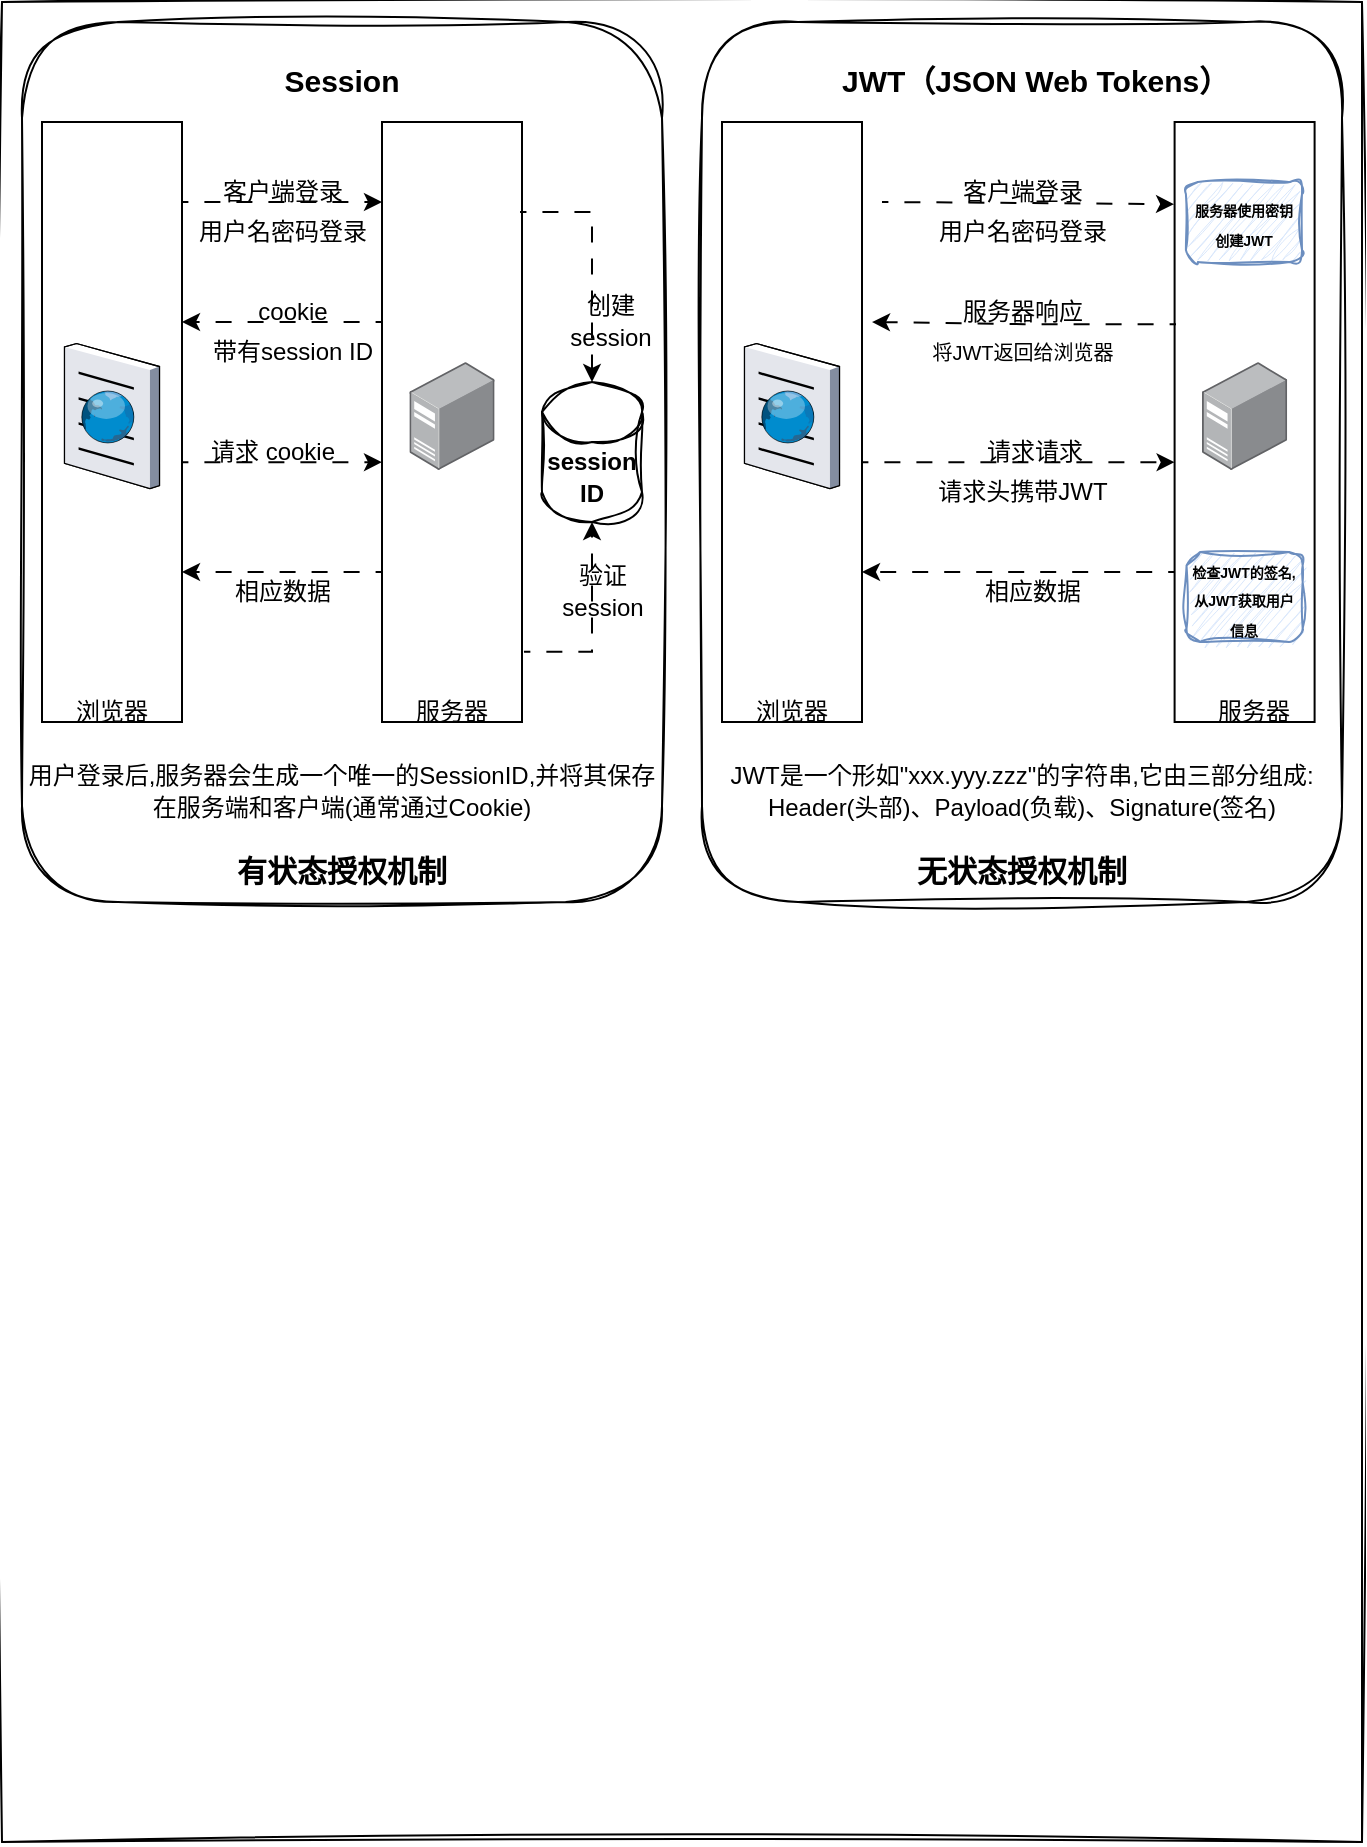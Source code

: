 <mxfile version="24.8.6">
  <diagram name="第 1 页" id="_KNcpIV9KXvhgdGGBA5O">
    <mxGraphModel dx="2074" dy="1121" grid="1" gridSize="10" guides="1" tooltips="1" connect="1" arrows="1" fold="1" page="1" pageScale="1" pageWidth="827" pageHeight="1169" math="0" shadow="0">
      <root>
        <mxCell id="0" />
        <mxCell id="1" parent="0" />
        <mxCell id="9BhdMpnZoqkkqrGHNzVp-1" value="" style="endArrow=none;html=1;rounded=0;sketch=1;hachureGap=4;jiggle=2;curveFitting=1;fontFamily=Architects Daughter;fontSource=https%3A%2F%2Ffonts.googleapis.com%2Fcss%3Ffamily%3DArchitects%2BDaughter;" edge="1" parent="1">
          <mxGeometry width="50" height="50" relative="1" as="geometry">
            <mxPoint x="80" y="120" as="sourcePoint" />
            <mxPoint x="760" y="120" as="targetPoint" />
          </mxGeometry>
        </mxCell>
        <mxCell id="9BhdMpnZoqkkqrGHNzVp-2" value="" style="endArrow=none;html=1;rounded=0;sketch=1;hachureGap=4;jiggle=2;curveFitting=1;fontFamily=Architects Daughter;fontSource=https%3A%2F%2Ffonts.googleapis.com%2Fcss%3Ffamily%3DArchitects%2BDaughter;" edge="1" parent="1">
          <mxGeometry width="50" height="50" relative="1" as="geometry">
            <mxPoint x="80" y="120" as="sourcePoint" />
            <mxPoint x="80" y="1040" as="targetPoint" />
          </mxGeometry>
        </mxCell>
        <mxCell id="9BhdMpnZoqkkqrGHNzVp-3" value="" style="endArrow=none;html=1;rounded=0;sketch=1;hachureGap=4;jiggle=2;curveFitting=1;fontFamily=Architects Daughter;fontSource=https%3A%2F%2Ffonts.googleapis.com%2Fcss%3Ffamily%3DArchitects%2BDaughter;" edge="1" parent="1">
          <mxGeometry width="50" height="50" relative="1" as="geometry">
            <mxPoint x="760" y="1040" as="sourcePoint" />
            <mxPoint x="80" y="1040" as="targetPoint" />
          </mxGeometry>
        </mxCell>
        <mxCell id="9BhdMpnZoqkkqrGHNzVp-4" value="" style="endArrow=none;html=1;rounded=0;sketch=1;hachureGap=4;jiggle=2;curveFitting=1;fontFamily=Architects Daughter;fontSource=https%3A%2F%2Ffonts.googleapis.com%2Fcss%3Ffamily%3DArchitects%2BDaughter;" edge="1" parent="1">
          <mxGeometry width="50" height="50" relative="1" as="geometry">
            <mxPoint x="760" y="1040" as="sourcePoint" />
            <mxPoint x="760" y="120" as="targetPoint" />
          </mxGeometry>
        </mxCell>
        <mxCell id="9BhdMpnZoqkkqrGHNzVp-6" value="" style="rounded=1;whiteSpace=wrap;html=1;sketch=1;hachureGap=4;jiggle=2;curveFitting=1;fontFamily=Architects Daughter;fontSource=https%3A%2F%2Ffonts.googleapis.com%2Fcss%3Ffamily%3DArchitects%2BDaughter;" vertex="1" parent="1">
          <mxGeometry x="90" y="130" width="320" height="440" as="geometry" />
        </mxCell>
        <mxCell id="9BhdMpnZoqkkqrGHNzVp-11" value="&lt;font size=&quot;1&quot; face=&quot;Helvetica&quot;&gt;&lt;b style=&quot;font-size: 15px;&quot;&gt;Session&lt;/b&gt;&lt;/font&gt;" style="text;html=1;align=center;verticalAlign=middle;whiteSpace=wrap;rounded=0;fontFamily=Architects Daughter;fontSource=https%3A%2F%2Ffonts.googleapis.com%2Fcss%3Ffamily%3DArchitects%2BDaughter;" vertex="1" parent="1">
          <mxGeometry x="185" y="140" width="130" height="40" as="geometry" />
        </mxCell>
        <mxCell id="9BhdMpnZoqkkqrGHNzVp-12" value="" style="rounded=0;whiteSpace=wrap;html=1;hachureGap=4;fontFamily=Architects Daughter;fontSource=https%3A%2F%2Ffonts.googleapis.com%2Fcss%3Ffamily%3DArchitects%2BDaughter;" vertex="1" parent="1">
          <mxGeometry x="100" y="180" width="70" height="300" as="geometry" />
        </mxCell>
        <mxCell id="9BhdMpnZoqkkqrGHNzVp-20" style="edgeStyle=orthogonalEdgeStyle;rounded=0;hachureGap=4;orthogonalLoop=1;jettySize=auto;html=1;exitX=0;exitY=0.75;exitDx=0;exitDy=0;entryX=1;entryY=0.75;entryDx=0;entryDy=0;fontFamily=Architects Daughter;fontSource=https%3A%2F%2Ffonts.googleapis.com%2Fcss%3Ffamily%3DArchitects%2BDaughter;flowAnimation=1;" edge="1" parent="1" source="9BhdMpnZoqkkqrGHNzVp-14" target="9BhdMpnZoqkkqrGHNzVp-12">
          <mxGeometry relative="1" as="geometry" />
        </mxCell>
        <mxCell id="9BhdMpnZoqkkqrGHNzVp-14" value="" style="rounded=0;whiteSpace=wrap;html=1;hachureGap=4;fontFamily=Architects Daughter;fontSource=https%3A%2F%2Ffonts.googleapis.com%2Fcss%3Ffamily%3DArchitects%2BDaughter;" vertex="1" parent="1">
          <mxGeometry x="270" y="180" width="70" height="300" as="geometry" />
        </mxCell>
        <mxCell id="9BhdMpnZoqkkqrGHNzVp-15" value="&lt;b&gt;&lt;font face=&quot;Helvetica&quot;&gt;session&lt;br&gt;ID&lt;/font&gt;&lt;/b&gt;" style="shape=cylinder3;whiteSpace=wrap;html=1;boundedLbl=1;backgroundOutline=1;size=15;hachureGap=4;fontFamily=Architects Daughter;fontSource=https%3A%2F%2Ffonts.googleapis.com%2Fcss%3Ffamily%3DArchitects%2BDaughter;sketch=1;curveFitting=1;jiggle=2;" vertex="1" parent="1">
          <mxGeometry x="350" y="310" width="50" height="70" as="geometry" />
        </mxCell>
        <mxCell id="9BhdMpnZoqkkqrGHNzVp-16" value="" style="image;points=[];aspect=fixed;html=1;align=center;shadow=0;dashed=0;image=img/lib/allied_telesis/computer_and_terminals/Server_Desktop.svg;sketch=1;hachureGap=4;jiggle=2;curveFitting=1;fontFamily=Architects Daughter;fontSource=https%3A%2F%2Ffonts.googleapis.com%2Fcss%3Ffamily%3DArchitects%2BDaughter;" vertex="1" parent="1">
          <mxGeometry x="283.7" y="300" width="42.6" height="54" as="geometry" />
        </mxCell>
        <mxCell id="9BhdMpnZoqkkqrGHNzVp-17" value="&lt;font face=&quot;Helvetica&quot;&gt;服务器&lt;/font&gt;" style="text;html=1;align=center;verticalAlign=middle;whiteSpace=wrap;rounded=0;fontFamily=Architects Daughter;fontSource=https%3A%2F%2Ffonts.googleapis.com%2Fcss%3Ffamily%3DArchitects%2BDaughter;" vertex="1" parent="1">
          <mxGeometry x="275" y="460" width="60" height="30" as="geometry" />
        </mxCell>
        <mxCell id="9BhdMpnZoqkkqrGHNzVp-18" value="&lt;font face=&quot;Helvetica&quot;&gt;浏览器&lt;/font&gt;" style="text;html=1;align=center;verticalAlign=middle;whiteSpace=wrap;rounded=0;fontFamily=Architects Daughter;fontSource=https%3A%2F%2Ffonts.googleapis.com%2Fcss%3Ffamily%3DArchitects%2BDaughter;" vertex="1" parent="1">
          <mxGeometry x="105" y="460" width="60" height="30" as="geometry" />
        </mxCell>
        <mxCell id="9BhdMpnZoqkkqrGHNzVp-19" value="" style="verticalLabelPosition=bottom;sketch=0;aspect=fixed;html=1;verticalAlign=top;strokeColor=none;align=center;outlineConnect=0;shape=mxgraph.citrix.browser;hachureGap=4;jiggle=2;curveFitting=1;fontFamily=Architects Daughter;fontSource=https%3A%2F%2Ffonts.googleapis.com%2Fcss%3Ffamily%3DArchitects%2BDaughter;" vertex="1" parent="1">
          <mxGeometry x="111.25" y="290.75" width="47.5" height="72.5" as="geometry" />
        </mxCell>
        <mxCell id="9BhdMpnZoqkkqrGHNzVp-21" style="edgeStyle=orthogonalEdgeStyle;rounded=0;hachureGap=4;orthogonalLoop=1;jettySize=auto;html=1;exitX=0;exitY=0.75;exitDx=0;exitDy=0;entryX=1;entryY=0.75;entryDx=0;entryDy=0;fontFamily=Architects Daughter;fontSource=https%3A%2F%2Ffonts.googleapis.com%2Fcss%3Ffamily%3DArchitects%2BDaughter;flowAnimation=1;" edge="1" parent="1">
          <mxGeometry relative="1" as="geometry">
            <mxPoint x="270" y="280" as="sourcePoint" />
            <mxPoint x="170" y="280" as="targetPoint" />
          </mxGeometry>
        </mxCell>
        <mxCell id="9BhdMpnZoqkkqrGHNzVp-22" style="edgeStyle=orthogonalEdgeStyle;rounded=0;hachureGap=4;orthogonalLoop=1;jettySize=auto;html=1;entryX=0;entryY=0.567;entryDx=0;entryDy=0;fontFamily=Architects Daughter;fontSource=https%3A%2F%2Ffonts.googleapis.com%2Fcss%3Ffamily%3DArchitects%2BDaughter;flowAnimation=1;entryPerimeter=0;exitX=1;exitY=0.567;exitDx=0;exitDy=0;exitPerimeter=0;" edge="1" parent="1" source="9BhdMpnZoqkkqrGHNzVp-12" target="9BhdMpnZoqkkqrGHNzVp-14">
          <mxGeometry relative="1" as="geometry">
            <mxPoint x="180" y="350" as="sourcePoint" />
            <mxPoint x="180" y="290" as="targetPoint" />
          </mxGeometry>
        </mxCell>
        <mxCell id="9BhdMpnZoqkkqrGHNzVp-23" style="edgeStyle=orthogonalEdgeStyle;rounded=0;hachureGap=4;orthogonalLoop=1;jettySize=auto;html=1;entryX=0;entryY=0.567;entryDx=0;entryDy=0;fontFamily=Architects Daughter;fontSource=https%3A%2F%2Ffonts.googleapis.com%2Fcss%3Ffamily%3DArchitects%2BDaughter;flowAnimation=1;entryPerimeter=0;exitX=1;exitY=0.567;exitDx=0;exitDy=0;exitPerimeter=0;" edge="1" parent="1">
          <mxGeometry relative="1" as="geometry">
            <mxPoint x="170" y="220" as="sourcePoint" />
            <mxPoint x="270" y="220" as="targetPoint" />
          </mxGeometry>
        </mxCell>
        <mxCell id="9BhdMpnZoqkkqrGHNzVp-24" style="edgeStyle=orthogonalEdgeStyle;rounded=0;hachureGap=4;orthogonalLoop=1;jettySize=auto;html=1;entryX=0.5;entryY=0;entryDx=0;entryDy=0;fontFamily=Architects Daughter;fontSource=https%3A%2F%2Ffonts.googleapis.com%2Fcss%3Ffamily%3DArchitects%2BDaughter;flowAnimation=1;entryPerimeter=0;exitX=0.986;exitY=0.15;exitDx=0;exitDy=0;exitPerimeter=0;" edge="1" parent="1" source="9BhdMpnZoqkkqrGHNzVp-14" target="9BhdMpnZoqkkqrGHNzVp-15">
          <mxGeometry relative="1" as="geometry">
            <mxPoint x="370" y="240" as="sourcePoint" />
            <mxPoint x="470" y="240" as="targetPoint" />
          </mxGeometry>
        </mxCell>
        <mxCell id="9BhdMpnZoqkkqrGHNzVp-25" style="edgeStyle=orthogonalEdgeStyle;rounded=0;hachureGap=4;orthogonalLoop=1;jettySize=auto;html=1;entryX=0.5;entryY=1;entryDx=0;entryDy=0;fontFamily=Architects Daughter;fontSource=https%3A%2F%2Ffonts.googleapis.com%2Fcss%3Ffamily%3DArchitects%2BDaughter;flowAnimation=1;entryPerimeter=0;exitX=1.014;exitY=0.883;exitDx=0;exitDy=0;exitPerimeter=0;" edge="1" parent="1" source="9BhdMpnZoqkkqrGHNzVp-14" target="9BhdMpnZoqkkqrGHNzVp-15">
          <mxGeometry relative="1" as="geometry">
            <mxPoint x="349" y="235" as="sourcePoint" />
            <mxPoint x="385" y="320" as="targetPoint" />
            <Array as="points">
              <mxPoint x="375" y="445" />
            </Array>
          </mxGeometry>
        </mxCell>
        <mxCell id="9BhdMpnZoqkkqrGHNzVp-26" value="&lt;font face=&quot;Helvetica&quot;&gt;用户名密码登录&lt;/font&gt;" style="text;html=1;align=center;verticalAlign=middle;resizable=0;points=[];autosize=1;strokeColor=none;fillColor=none;fontFamily=Architects Daughter;fontSource=https%3A%2F%2Ffonts.googleapis.com%2Fcss%3Ffamily%3DArchitects%2BDaughter;" vertex="1" parent="1">
          <mxGeometry x="165" y="220" width="110" height="30" as="geometry" />
        </mxCell>
        <mxCell id="9BhdMpnZoqkkqrGHNzVp-27" value="&lt;font face=&quot;Helvetica&quot;&gt;带有session ID&lt;/font&gt;" style="text;html=1;align=center;verticalAlign=middle;resizable=0;points=[];autosize=1;strokeColor=none;fillColor=none;fontFamily=Architects Daughter;fontSource=https%3A%2F%2Ffonts.googleapis.com%2Fcss%3Ffamily%3DArchitects%2BDaughter;" vertex="1" parent="1">
          <mxGeometry x="175" y="280" width="100" height="30" as="geometry" />
        </mxCell>
        <mxCell id="9BhdMpnZoqkkqrGHNzVp-28" value="&lt;font face=&quot;Helvetica&quot;&gt;请求 cookie&lt;/font&gt;" style="text;html=1;align=center;verticalAlign=middle;resizable=0;points=[];autosize=1;strokeColor=none;fillColor=none;fontFamily=Architects Daughter;fontSource=https%3A%2F%2Ffonts.googleapis.com%2Fcss%3Ffamily%3DArchitects%2BDaughter;" vertex="1" parent="1">
          <mxGeometry x="170" y="330" width="90" height="30" as="geometry" />
        </mxCell>
        <mxCell id="9BhdMpnZoqkkqrGHNzVp-29" value="&lt;font face=&quot;Helvetica&quot;&gt;相应数据&lt;/font&gt;" style="text;html=1;align=center;verticalAlign=middle;resizable=0;points=[];autosize=1;strokeColor=none;fillColor=none;fontFamily=Architects Daughter;fontSource=https%3A%2F%2Ffonts.googleapis.com%2Fcss%3Ffamily%3DArchitects%2BDaughter;" vertex="1" parent="1">
          <mxGeometry x="185" y="400" width="70" height="30" as="geometry" />
        </mxCell>
        <mxCell id="9BhdMpnZoqkkqrGHNzVp-30" value="&lt;font face=&quot;Helvetica&quot;&gt;客户端登录&lt;/font&gt;" style="text;html=1;align=center;verticalAlign=middle;resizable=0;points=[];autosize=1;strokeColor=none;fillColor=none;fontFamily=Architects Daughter;fontSource=https%3A%2F%2Ffonts.googleapis.com%2Fcss%3Ffamily%3DArchitects%2BDaughter;" vertex="1" parent="1">
          <mxGeometry x="180" y="200" width="80" height="30" as="geometry" />
        </mxCell>
        <mxCell id="9BhdMpnZoqkkqrGHNzVp-31" value="&lt;font face=&quot;Helvetica&quot;&gt;cookie&lt;/font&gt;" style="text;html=1;align=center;verticalAlign=middle;resizable=0;points=[];autosize=1;strokeColor=none;fillColor=none;fontFamily=Architects Daughter;fontSource=https%3A%2F%2Ffonts.googleapis.com%2Fcss%3Ffamily%3DArchitects%2BDaughter;" vertex="1" parent="1">
          <mxGeometry x="195" y="260" width="60" height="30" as="geometry" />
        </mxCell>
        <mxCell id="9BhdMpnZoqkkqrGHNzVp-32" value="&lt;font face=&quot;Helvetica&quot;&gt;创建&lt;br&gt;session&lt;/font&gt;" style="text;html=1;align=center;verticalAlign=middle;resizable=0;points=[];autosize=1;strokeColor=none;fillColor=none;fontFamily=Architects Daughter;fontSource=https%3A%2F%2Ffonts.googleapis.com%2Fcss%3Ffamily%3DArchitects%2BDaughter;" vertex="1" parent="1">
          <mxGeometry x="353.5" y="260" width="60" height="40" as="geometry" />
        </mxCell>
        <mxCell id="9BhdMpnZoqkkqrGHNzVp-33" value="&lt;font face=&quot;Helvetica&quot;&gt;验证&lt;br&gt;session&lt;/font&gt;" style="text;html=1;align=center;verticalAlign=middle;resizable=0;points=[];autosize=1;strokeColor=none;fillColor=none;fontFamily=Architects Daughter;fontSource=https%3A%2F%2Ffonts.googleapis.com%2Fcss%3Ffamily%3DArchitects%2BDaughter;" vertex="1" parent="1">
          <mxGeometry x="350" y="395" width="60" height="40" as="geometry" />
        </mxCell>
        <mxCell id="9BhdMpnZoqkkqrGHNzVp-34" value="&lt;div data-lark-html-role=&quot;root&quot;&gt;&lt;font style=&quot;&quot; face=&quot;Helvetica&quot;&gt;&lt;span style=&quot;white-space: pre;&quot; data-eleid=&quot;67&quot; class=&quot;text-only&quot;&gt;用户登录后,服务器会生成一个唯一的SessionID,并将其保存&lt;/span&gt;&lt;span style=&quot;white-space: pre;&quot; data-eleid=&quot;66&quot; class=&quot;text-only&quot;&gt;&lt;br&gt;&lt;/span&gt;&lt;span style=&quot;white-space: pre;&quot; data-eleid=&quot;69&quot; class=&quot;text-only&quot;&gt;在服务端和客户端(通常通过Cookie)&lt;/span&gt;&lt;/font&gt;&lt;/div&gt;" style="text;html=1;align=center;verticalAlign=middle;whiteSpace=wrap;rounded=0;fontFamily=Architects Daughter;fontSource=https%3A%2F%2Ffonts.googleapis.com%2Fcss%3Ffamily%3DArchitects%2BDaughter;" vertex="1" parent="1">
          <mxGeometry x="220" y="500" width="60" height="30" as="geometry" />
        </mxCell>
        <mxCell id="9BhdMpnZoqkkqrGHNzVp-35" value="&lt;b&gt;&lt;font style=&quot;font-size: 15px;&quot; face=&quot;Helvetica&quot;&gt;有状态授权机制&lt;/font&gt;&lt;/b&gt;" style="text;html=1;align=center;verticalAlign=middle;whiteSpace=wrap;rounded=0;fontFamily=Architects Daughter;fontSource=https%3A%2F%2Ffonts.googleapis.com%2Fcss%3Ffamily%3DArchitects%2BDaughter;" vertex="1" parent="1">
          <mxGeometry x="195" y="540" width="110" height="30" as="geometry" />
        </mxCell>
        <mxCell id="9BhdMpnZoqkkqrGHNzVp-36" value="" style="rounded=1;whiteSpace=wrap;html=1;sketch=1;hachureGap=4;jiggle=2;curveFitting=1;fontFamily=Architects Daughter;fontSource=https%3A%2F%2Ffonts.googleapis.com%2Fcss%3Ffamily%3DArchitects%2BDaughter;" vertex="1" parent="1">
          <mxGeometry x="430" y="130" width="320" height="440" as="geometry" />
        </mxCell>
        <mxCell id="9BhdMpnZoqkkqrGHNzVp-37" value="&lt;font size=&quot;1&quot; face=&quot;Helvetica&quot;&gt;&lt;b style=&quot;font-size: 15px;&quot;&gt;JWT（JSON Web Tokens）&lt;/b&gt;&lt;/font&gt;" style="text;html=1;align=center;verticalAlign=middle;whiteSpace=wrap;rounded=0;fontFamily=Architects Daughter;fontSource=https%3A%2F%2Ffonts.googleapis.com%2Fcss%3Ffamily%3DArchitects%2BDaughter;" vertex="1" parent="1">
          <mxGeometry x="498.75" y="140" width="195" height="40" as="geometry" />
        </mxCell>
        <mxCell id="9BhdMpnZoqkkqrGHNzVp-38" value="" style="rounded=0;whiteSpace=wrap;html=1;hachureGap=4;fontFamily=Architects Daughter;fontSource=https%3A%2F%2Ffonts.googleapis.com%2Fcss%3Ffamily%3DArchitects%2BDaughter;" vertex="1" parent="1">
          <mxGeometry x="440" y="180" width="70" height="300" as="geometry" />
        </mxCell>
        <mxCell id="9BhdMpnZoqkkqrGHNzVp-39" style="edgeStyle=orthogonalEdgeStyle;rounded=0;hachureGap=4;orthogonalLoop=1;jettySize=auto;html=1;exitX=0;exitY=0.75;exitDx=0;exitDy=0;entryX=1;entryY=0.75;entryDx=0;entryDy=0;fontFamily=Architects Daughter;fontSource=https%3A%2F%2Ffonts.googleapis.com%2Fcss%3Ffamily%3DArchitects%2BDaughter;flowAnimation=1;" edge="1" parent="1" source="9BhdMpnZoqkkqrGHNzVp-40" target="9BhdMpnZoqkkqrGHNzVp-38">
          <mxGeometry relative="1" as="geometry" />
        </mxCell>
        <mxCell id="9BhdMpnZoqkkqrGHNzVp-40" value="" style="rounded=0;whiteSpace=wrap;html=1;hachureGap=4;fontFamily=Architects Daughter;fontSource=https%3A%2F%2Ffonts.googleapis.com%2Fcss%3Ffamily%3DArchitects%2BDaughter;" vertex="1" parent="1">
          <mxGeometry x="666.3" y="180" width="70" height="300" as="geometry" />
        </mxCell>
        <mxCell id="9BhdMpnZoqkkqrGHNzVp-42" value="" style="image;points=[];aspect=fixed;html=1;align=center;shadow=0;dashed=0;image=img/lib/allied_telesis/computer_and_terminals/Server_Desktop.svg;sketch=1;hachureGap=4;jiggle=2;curveFitting=1;fontFamily=Architects Daughter;fontSource=https%3A%2F%2Ffonts.googleapis.com%2Fcss%3Ffamily%3DArchitects%2BDaughter;" vertex="1" parent="1">
          <mxGeometry x="680" y="300" width="42.6" height="54" as="geometry" />
        </mxCell>
        <mxCell id="9BhdMpnZoqkkqrGHNzVp-43" value="&lt;font face=&quot;Helvetica&quot;&gt;服务器&lt;/font&gt;" style="text;html=1;align=center;verticalAlign=middle;whiteSpace=wrap;rounded=0;fontFamily=Architects Daughter;fontSource=https%3A%2F%2Ffonts.googleapis.com%2Fcss%3Ffamily%3DArchitects%2BDaughter;" vertex="1" parent="1">
          <mxGeometry x="676.3" y="460" width="60" height="30" as="geometry" />
        </mxCell>
        <mxCell id="9BhdMpnZoqkkqrGHNzVp-44" value="&lt;font face=&quot;Helvetica&quot;&gt;浏览器&lt;/font&gt;" style="text;html=1;align=center;verticalAlign=middle;whiteSpace=wrap;rounded=0;fontFamily=Architects Daughter;fontSource=https%3A%2F%2Ffonts.googleapis.com%2Fcss%3Ffamily%3DArchitects%2BDaughter;" vertex="1" parent="1">
          <mxGeometry x="445" y="460" width="60" height="30" as="geometry" />
        </mxCell>
        <mxCell id="9BhdMpnZoqkkqrGHNzVp-45" value="" style="verticalLabelPosition=bottom;sketch=0;aspect=fixed;html=1;verticalAlign=top;strokeColor=none;align=center;outlineConnect=0;shape=mxgraph.citrix.browser;hachureGap=4;jiggle=2;curveFitting=1;fontFamily=Architects Daughter;fontSource=https%3A%2F%2Ffonts.googleapis.com%2Fcss%3Ffamily%3DArchitects%2BDaughter;" vertex="1" parent="1">
          <mxGeometry x="451.25" y="290.75" width="47.5" height="72.5" as="geometry" />
        </mxCell>
        <mxCell id="9BhdMpnZoqkkqrGHNzVp-46" style="edgeStyle=orthogonalEdgeStyle;rounded=0;hachureGap=4;orthogonalLoop=1;jettySize=auto;html=1;entryX=1;entryY=0.75;entryDx=0;entryDy=0;fontFamily=Architects Daughter;fontSource=https%3A%2F%2Ffonts.googleapis.com%2Fcss%3Ffamily%3DArchitects%2BDaughter;flowAnimation=1;exitX=0.01;exitY=0.337;exitDx=0;exitDy=0;exitPerimeter=0;" edge="1" parent="1" source="9BhdMpnZoqkkqrGHNzVp-40">
          <mxGeometry relative="1" as="geometry">
            <mxPoint x="605" y="280" as="sourcePoint" />
            <mxPoint x="515" y="280" as="targetPoint" />
          </mxGeometry>
        </mxCell>
        <mxCell id="9BhdMpnZoqkkqrGHNzVp-47" style="edgeStyle=orthogonalEdgeStyle;rounded=0;hachureGap=4;orthogonalLoop=1;jettySize=auto;html=1;entryX=0;entryY=0.567;entryDx=0;entryDy=0;fontFamily=Architects Daughter;fontSource=https%3A%2F%2Ffonts.googleapis.com%2Fcss%3Ffamily%3DArchitects%2BDaughter;flowAnimation=1;entryPerimeter=0;exitX=1;exitY=0.567;exitDx=0;exitDy=0;exitPerimeter=0;" edge="1" parent="1" source="9BhdMpnZoqkkqrGHNzVp-38" target="9BhdMpnZoqkkqrGHNzVp-40">
          <mxGeometry relative="1" as="geometry">
            <mxPoint x="520" y="350" as="sourcePoint" />
            <mxPoint x="520" y="290" as="targetPoint" />
          </mxGeometry>
        </mxCell>
        <mxCell id="9BhdMpnZoqkkqrGHNzVp-48" style="edgeStyle=orthogonalEdgeStyle;rounded=0;hachureGap=4;orthogonalLoop=1;jettySize=auto;html=1;entryX=-0.004;entryY=0.137;entryDx=0;entryDy=0;fontFamily=Architects Daughter;fontSource=https%3A%2F%2Ffonts.googleapis.com%2Fcss%3Ffamily%3DArchitects%2BDaughter;flowAnimation=1;entryPerimeter=0;exitX=1;exitY=0.567;exitDx=0;exitDy=0;exitPerimeter=0;" edge="1" parent="1" target="9BhdMpnZoqkkqrGHNzVp-40">
          <mxGeometry relative="1" as="geometry">
            <mxPoint x="520" y="220" as="sourcePoint" />
            <mxPoint x="620" y="220" as="targetPoint" />
          </mxGeometry>
        </mxCell>
        <mxCell id="9BhdMpnZoqkkqrGHNzVp-51" value="&lt;font face=&quot;Helvetica&quot;&gt;用户名密码登录&lt;/font&gt;" style="text;html=1;align=center;verticalAlign=middle;resizable=0;points=[];autosize=1;strokeColor=none;fillColor=none;fontFamily=Architects Daughter;fontSource=https%3A%2F%2Ffonts.googleapis.com%2Fcss%3Ffamily%3DArchitects%2BDaughter;" vertex="1" parent="1">
          <mxGeometry x="535" y="220" width="110" height="30" as="geometry" />
        </mxCell>
        <mxCell id="9BhdMpnZoqkkqrGHNzVp-52" value="&lt;font style=&quot;font-size: 10px;&quot; face=&quot;Helvetica&quot;&gt;将JWT返回给浏览器&lt;/font&gt;" style="text;html=1;align=center;verticalAlign=middle;resizable=0;points=[];autosize=1;strokeColor=none;fillColor=none;fontFamily=Architects Daughter;fontSource=https%3A%2F%2Ffonts.googleapis.com%2Fcss%3Ffamily%3DArchitects%2BDaughter;fontSize=10;" vertex="1" parent="1">
          <mxGeometry x="535" y="280" width="110" height="30" as="geometry" />
        </mxCell>
        <mxCell id="9BhdMpnZoqkkqrGHNzVp-53" value="&lt;font face=&quot;Helvetica&quot;&gt;请求请求&lt;/font&gt;" style="text;html=1;align=center;verticalAlign=middle;resizable=0;points=[];autosize=1;strokeColor=none;fillColor=none;fontFamily=Architects Daughter;fontSource=https%3A%2F%2Ffonts.googleapis.com%2Fcss%3Ffamily%3DArchitects%2BDaughter;" vertex="1" parent="1">
          <mxGeometry x="561.25" y="330" width="70" height="30" as="geometry" />
        </mxCell>
        <mxCell id="9BhdMpnZoqkkqrGHNzVp-54" value="&lt;font face=&quot;Helvetica&quot;&gt;相应数据&lt;/font&gt;" style="text;html=1;align=center;verticalAlign=middle;resizable=0;points=[];autosize=1;strokeColor=none;fillColor=none;fontFamily=Architects Daughter;fontSource=https%3A%2F%2Ffonts.googleapis.com%2Fcss%3Ffamily%3DArchitects%2BDaughter;" vertex="1" parent="1">
          <mxGeometry x="560" y="400" width="70" height="30" as="geometry" />
        </mxCell>
        <mxCell id="9BhdMpnZoqkkqrGHNzVp-55" value="&lt;font face=&quot;Helvetica&quot;&gt;客户端登录&lt;/font&gt;" style="text;html=1;align=center;verticalAlign=middle;resizable=0;points=[];autosize=1;strokeColor=none;fillColor=none;fontFamily=Architects Daughter;fontSource=https%3A%2F%2Ffonts.googleapis.com%2Fcss%3Ffamily%3DArchitects%2BDaughter;" vertex="1" parent="1">
          <mxGeometry x="550" y="200" width="80" height="30" as="geometry" />
        </mxCell>
        <mxCell id="9BhdMpnZoqkkqrGHNzVp-56" value="&lt;font face=&quot;Helvetica&quot;&gt;服务器响应&lt;/font&gt;" style="text;html=1;align=center;verticalAlign=middle;resizable=0;points=[];autosize=1;strokeColor=none;fillColor=none;fontFamily=Architects Daughter;fontSource=https%3A%2F%2Ffonts.googleapis.com%2Fcss%3Ffamily%3DArchitects%2BDaughter;" vertex="1" parent="1">
          <mxGeometry x="550" y="260" width="80" height="30" as="geometry" />
        </mxCell>
        <mxCell id="9BhdMpnZoqkkqrGHNzVp-59" value="&lt;div data-lark-html-role=&quot;root&quot;&gt;&lt;font face=&quot;Helvetica&quot;&gt;&lt;span style=&quot;white-space: pre;&quot;&gt;JWT是一个形如&quot;xxx.yyy.zzz&quot;的字符串,它由三部分组成:&lt;br&gt;Header(头部)、Payload(负载)、Signature(签名)&lt;/span&gt;&lt;/font&gt;&lt;/div&gt;" style="text;html=1;align=center;verticalAlign=middle;whiteSpace=wrap;rounded=0;fontFamily=Architects Daughter;fontSource=https%3A%2F%2Ffonts.googleapis.com%2Fcss%3Ffamily%3DArchitects%2BDaughter;" vertex="1" parent="1">
          <mxGeometry x="560" y="500" width="60" height="30" as="geometry" />
        </mxCell>
        <mxCell id="9BhdMpnZoqkkqrGHNzVp-60" value="&lt;b&gt;&lt;font style=&quot;font-size: 15px;&quot; face=&quot;Helvetica&quot;&gt;无状态授权机制&lt;/font&gt;&lt;/b&gt;" style="text;html=1;align=center;verticalAlign=middle;whiteSpace=wrap;rounded=0;fontFamily=Architects Daughter;fontSource=https%3A%2F%2Ffonts.googleapis.com%2Fcss%3Ffamily%3DArchitects%2BDaughter;" vertex="1" parent="1">
          <mxGeometry x="535" y="540" width="110" height="30" as="geometry" />
        </mxCell>
        <mxCell id="9BhdMpnZoqkkqrGHNzVp-61" value="&lt;font face=&quot;Helvetica&quot;&gt;请求头携带JWT&lt;/font&gt;" style="text;html=1;align=center;verticalAlign=middle;resizable=0;points=[];autosize=1;strokeColor=none;fillColor=none;fontFamily=Architects Daughter;fontSource=https%3A%2F%2Ffonts.googleapis.com%2Fcss%3Ffamily%3DArchitects%2BDaughter;" vertex="1" parent="1">
          <mxGeometry x="535" y="350" width="110" height="30" as="geometry" />
        </mxCell>
        <mxCell id="9BhdMpnZoqkkqrGHNzVp-63" value="&lt;font style=&quot;font-size: 7px;&quot;&gt;&lt;b&gt;&lt;span style=&quot;text-wrap-mode: nowrap;&quot;&gt;服务器使用密钥&lt;/span&gt;&lt;br style=&quot;text-wrap-mode: nowrap;&quot;&gt;&lt;span style=&quot;text-wrap-mode: nowrap;&quot;&gt;创建JWT&lt;/span&gt;&lt;/b&gt;&lt;/font&gt;" style="rounded=1;whiteSpace=wrap;html=1;sketch=1;hachureGap=4;jiggle=2;curveFitting=1;fontFamily=Helvetica;fontStyle=0;fillColor=#dae8fc;strokeColor=#6c8ebf;" vertex="1" parent="1">
          <mxGeometry x="671.95" y="210" width="58.05" height="40" as="geometry" />
        </mxCell>
        <mxCell id="9BhdMpnZoqkkqrGHNzVp-64" value="&lt;font style=&quot;font-size: 7px;&quot;&gt;&lt;b&gt;&lt;span style=&quot;text-align: start; white-space: pre;&quot; data-eleid=&quot;39&quot; class=&quot;text-only&quot;&gt;检查JWT的签名,&lt;/span&gt;&lt;span style=&quot;text-align: start; white-space: pre;&quot; data-eleid=&quot;38&quot; class=&quot;text-only&quot;&gt;&lt;br/&gt;&lt;/span&gt;&lt;span style=&quot;text-align: start; white-space: pre;&quot; data-eleid=&quot;41&quot; class=&quot;text-only&quot;&gt;从JWT获取用户&lt;br/&gt;信息&lt;/span&gt;&lt;/b&gt;&lt;/font&gt;" style="rounded=1;whiteSpace=wrap;html=1;sketch=1;hachureGap=4;jiggle=2;curveFitting=1;fontFamily=Helvetica;fontStyle=0;fillColor=#dae8fc;strokeColor=#6c8ebf;" vertex="1" parent="1">
          <mxGeometry x="672.28" y="395" width="58.05" height="45" as="geometry" />
        </mxCell>
      </root>
    </mxGraphModel>
  </diagram>
</mxfile>

